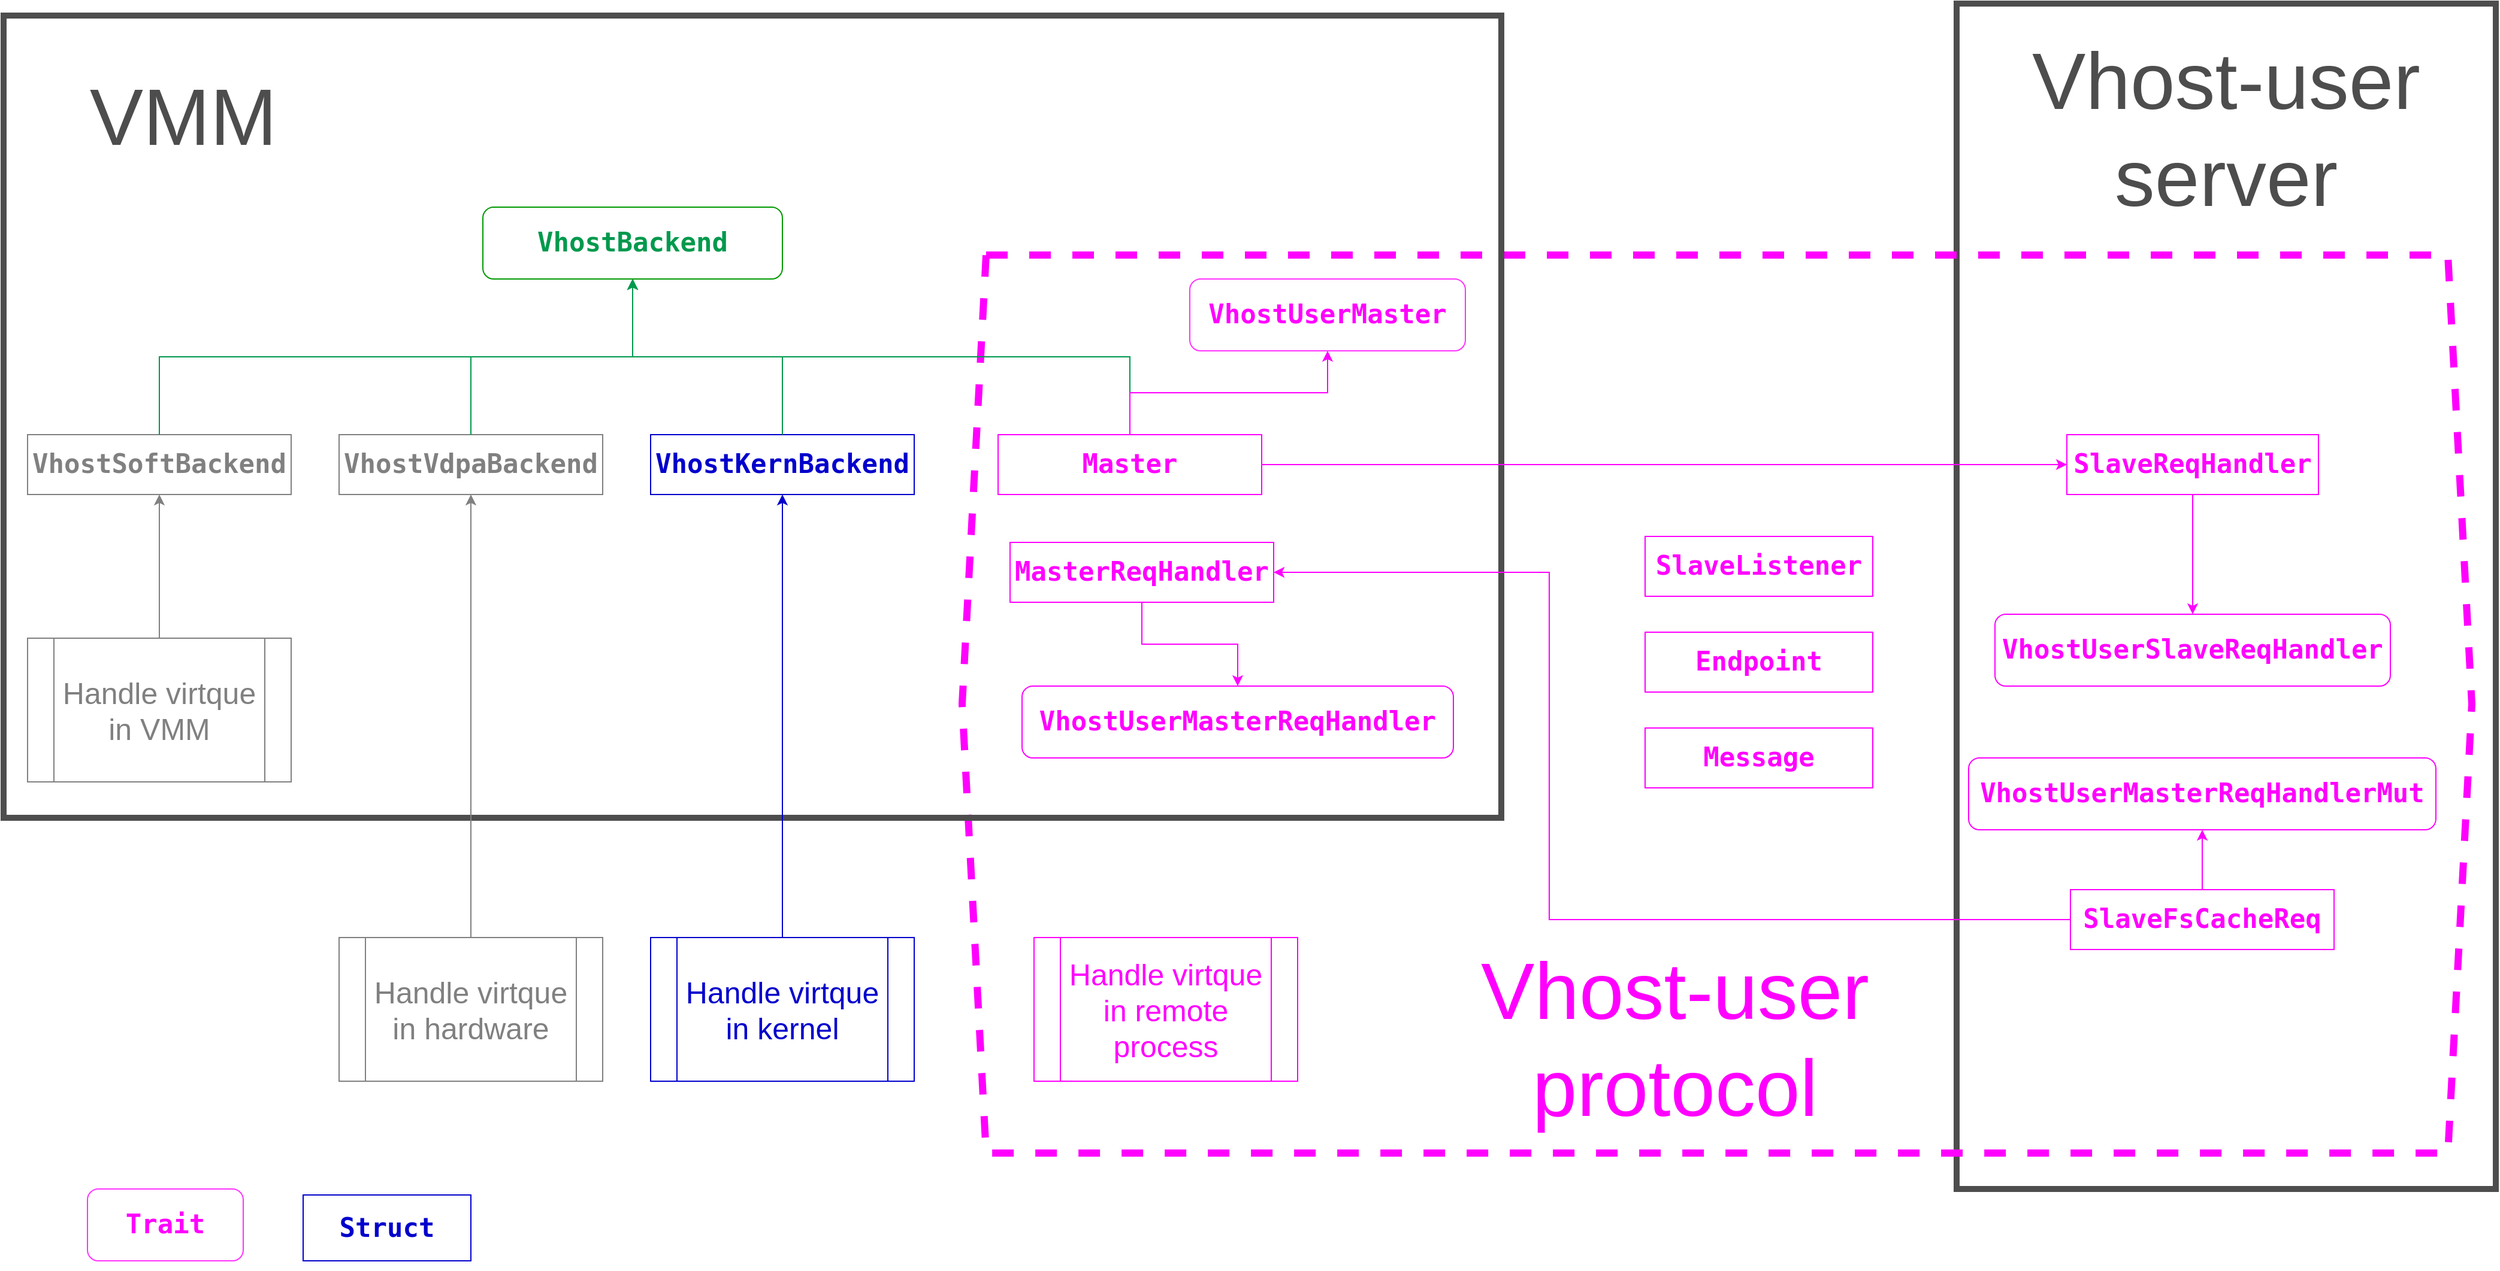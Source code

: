 <mxfile version="14.2.4" type="embed">
    <diagram id="xCgrIAQPDQM0eynUYBOE" name="Page-1">
        <mxGraphModel dx="3446" dy="1284" grid="1" gridSize="10" guides="1" tooltips="1" connect="1" arrows="1" fold="1" page="1" pageScale="1" pageWidth="850" pageHeight="1100" math="0" shadow="0">
            <root>
                <mxCell id="0"/>
                <mxCell id="1" parent="0"/>
                <mxCell id="46" value="&lt;br&gt;&lt;br&gt;&lt;br&gt;&lt;br&gt;&lt;br&gt;&lt;br&gt;&lt;br&gt;&lt;br&gt;&lt;br&gt;&lt;br&gt;&lt;br&gt;&lt;br&gt;&lt;br&gt;&lt;br&gt;&lt;br&gt;&lt;br&gt;" style="rounded=0;whiteSpace=wrap;html=1;labelBackgroundColor=none;sketch=0;fontSize=25;fontColor=#FF00FF;fillColor=none;strokeColor=#4D4D4D;strokeWidth=5;" vertex="1" parent="1">
                    <mxGeometry x="1620" y="27" width="450" height="990" as="geometry"/>
                </mxCell>
                <mxCell id="47" value="" style="shape=hexagon;perimeter=hexagonPerimeter2;whiteSpace=wrap;html=1;fixedSize=1;rounded=0;labelBackgroundColor=none;sketch=0;fillColor=none;fontSize=25;dashed=1;strokeWidth=6;fontColor=#FF00FF;strokeColor=#FF00FF;" vertex="1" parent="1">
                    <mxGeometry x="790" y="237" width="1260" height="750" as="geometry"/>
                </mxCell>
                <mxCell id="44" value="" style="rounded=0;whiteSpace=wrap;html=1;labelBackgroundColor=none;sketch=0;fontSize=25;fontColor=#FF00FF;fillColor=none;strokeColor=#4D4D4D;strokeWidth=5;" vertex="1" parent="1">
                    <mxGeometry x="-10" y="37" width="1250" height="670" as="geometry"/>
                </mxCell>
                <mxCell id="2" value="&lt;pre style=&quot;font-family: &amp;quot;jetbrains mono&amp;quot;, monospace; font-size: 16.5pt;&quot;&gt;MasterReqHandler&lt;/pre&gt;" style="rounded=0;whiteSpace=wrap;html=1;fontStyle=1;labelBackgroundColor=none;fontColor=#FF00FF;strokeColor=#FF00FF;" parent="1" vertex="1">
                    <mxGeometry x="830" y="477" width="220" height="50" as="geometry"/>
                </mxCell>
                <mxCell id="4" value="&lt;pre style=&quot;font-size: 16.5pt; font-weight: 700; font-family: &amp;quot;jetbrains mono&amp;quot;, monospace;&quot;&gt;VhostUserMasterReqHandler&lt;/pre&gt;" style="rounded=1;whiteSpace=wrap;html=1;labelBackgroundColor=none;fontColor=#FF00FF;strokeColor=#FF00FF;" parent="1" vertex="1">
                    <mxGeometry x="840" y="597" width="360" height="60" as="geometry"/>
                </mxCell>
                <mxCell id="6" style="edgeStyle=orthogonalEdgeStyle;rounded=0;orthogonalLoop=1;jettySize=auto;html=1;exitX=0;exitY=0.5;exitDx=0;exitDy=0;entryX=1;entryY=0.5;entryDx=0;entryDy=0;labelBackgroundColor=none;fontColor=#FF00FF;strokeColor=#FF00FF;" edge="1" parent="1" source="5" target="2">
                    <mxGeometry relative="1" as="geometry">
                        <Array as="points">
                            <mxPoint x="1280" y="792"/>
                            <mxPoint x="1280" y="502"/>
                        </Array>
                    </mxGeometry>
                </mxCell>
                <mxCell id="5" value="&lt;pre style=&quot;font-family: &amp;quot;jetbrains mono&amp;quot;, monospace; font-size: 16.5pt;&quot;&gt;&lt;pre style=&quot;font-family: &amp;quot;jetbrains mono&amp;quot; , monospace ; font-size: 16.5pt&quot;&gt;SlaveFsCacheReq&lt;/pre&gt;&lt;/pre&gt;" style="rounded=0;whiteSpace=wrap;html=1;fontStyle=1;labelBackgroundColor=none;fontColor=#FF00FF;strokeColor=#FF00FF;" parent="1" vertex="1">
                    <mxGeometry x="1715" y="767" width="220" height="50" as="geometry"/>
                </mxCell>
                <mxCell id="7" value="&lt;pre style=&quot;font-size: 16.5pt; font-weight: 700; font-family: &amp;quot;jetbrains mono&amp;quot;, monospace;&quot;&gt;VhostUserMasterReqHandlerMut&lt;/pre&gt;" style="rounded=1;whiteSpace=wrap;html=1;labelBackgroundColor=none;fontColor=#FF00FF;strokeColor=#FF00FF;" vertex="1" parent="1">
                    <mxGeometry x="1630" y="657" width="390" height="60" as="geometry"/>
                </mxCell>
                <mxCell id="8" style="edgeStyle=orthogonalEdgeStyle;rounded=0;orthogonalLoop=1;jettySize=auto;html=1;exitX=0.5;exitY=1;exitDx=0;exitDy=0;labelBackgroundColor=none;fontColor=#FF00FF;strokeColor=#FF00FF;" edge="1" parent="1" source="2" target="4">
                    <mxGeometry relative="1" as="geometry">
                        <mxPoint x="950" y="657" as="sourcePoint"/>
                        <mxPoint x="680" y="717" as="targetPoint"/>
                    </mxGeometry>
                </mxCell>
                <mxCell id="10" value="&lt;pre style=&quot;font-family: &amp;quot;jetbrains mono&amp;quot;, monospace; font-size: 16.5pt;&quot;&gt;&lt;pre style=&quot;font-family: &amp;quot;jetbrains mono&amp;quot; , monospace ; font-size: 16.5pt&quot;&gt;SlaveListener&lt;/pre&gt;&lt;/pre&gt;" style="rounded=0;whiteSpace=wrap;html=1;fontStyle=1;labelBackgroundColor=none;fontColor=#FF00FF;strokeColor=#FF00FF;" vertex="1" parent="1">
                    <mxGeometry x="1360" y="472" width="190" height="50" as="geometry"/>
                </mxCell>
                <mxCell id="11" value="&lt;pre style=&quot;font-family: &amp;quot;jetbrains mono&amp;quot;, monospace; font-size: 16.5pt;&quot;&gt;&lt;pre style=&quot;font-family: &amp;quot;jetbrains mono&amp;quot; , monospace ; font-size: 16.5pt&quot;&gt;&lt;pre style=&quot;font-family: &amp;quot;jetbrains mono&amp;quot; , monospace ; font-size: 16.5pt&quot;&gt;SlaveReqHandler&lt;/pre&gt;&lt;/pre&gt;&lt;/pre&gt;" style="rounded=0;whiteSpace=wrap;html=1;fontStyle=1;labelBackgroundColor=none;fontColor=#FF00FF;strokeColor=#FF00FF;" vertex="1" parent="1">
                    <mxGeometry x="1712" y="387" width="210" height="50" as="geometry"/>
                </mxCell>
                <mxCell id="14" value="&lt;pre style=&quot;font-size: 16.5pt; font-weight: 700; font-family: &amp;quot;jetbrains mono&amp;quot;, monospace;&quot;&gt;&lt;pre style=&quot;font-family: &amp;quot;jetbrains mono&amp;quot;, monospace; font-size: 16.5pt;&quot;&gt;VhostUserSlaveReqHandler&lt;/pre&gt;&lt;/pre&gt;" style="rounded=1;whiteSpace=wrap;html=1;labelBackgroundColor=none;fontColor=#FF00FF;strokeColor=#FF00FF;" vertex="1" parent="1">
                    <mxGeometry x="1652" y="537" width="330" height="60" as="geometry"/>
                </mxCell>
                <mxCell id="15" style="edgeStyle=orthogonalEdgeStyle;rounded=0;orthogonalLoop=1;jettySize=auto;html=1;exitX=0.5;exitY=1;exitDx=0;exitDy=0;entryX=0.5;entryY=0;entryDx=0;entryDy=0;labelBackgroundColor=none;fontColor=#FF00FF;strokeColor=#FF00FF;" edge="1" parent="1" source="11" target="14">
                    <mxGeometry relative="1" as="geometry">
                        <mxPoint x="1202" y="567" as="sourcePoint"/>
                        <mxPoint x="1202" y="667" as="targetPoint"/>
                    </mxGeometry>
                </mxCell>
                <mxCell id="16" value="&lt;pre style=&quot;font-size: 16.5pt; font-weight: 700; font-family: &amp;quot;jetbrains mono&amp;quot;, monospace;&quot;&gt;VhostBackend&lt;/pre&gt;" style="rounded=1;whiteSpace=wrap;html=1;labelBackgroundColor=none;fontColor=#00994D;strokeColor=#009900;" vertex="1" parent="1">
                    <mxGeometry x="390" y="197" width="250" height="60" as="geometry"/>
                </mxCell>
                <mxCell id="17" value="&lt;pre style=&quot;font-family: &amp;quot;jetbrains mono&amp;quot;, monospace; font-size: 16.5pt;&quot;&gt;VhostKernBackend&lt;/pre&gt;" style="rounded=0;whiteSpace=wrap;html=1;fontStyle=1;labelBackgroundColor=none;strokeColor=#0000CC;fontColor=#0000CC;" vertex="1" parent="1">
                    <mxGeometry x="530" y="387" width="220" height="50" as="geometry"/>
                </mxCell>
                <mxCell id="18" value="&lt;pre style=&quot;font-family: &amp;quot;jetbrains mono&amp;quot;, monospace; font-size: 16.5pt;&quot;&gt;VhostVdpaBackend&lt;/pre&gt;" style="rounded=0;whiteSpace=wrap;html=1;fontStyle=1;labelBackgroundColor=none;fontColor=#808080;strokeColor=#808080;" vertex="1" parent="1">
                    <mxGeometry x="270" y="387" width="220" height="50" as="geometry"/>
                </mxCell>
                <mxCell id="19" value="&lt;pre style=&quot;font-family: &amp;quot;jetbrains mono&amp;quot; , monospace ; font-size: 16.5pt&quot;&gt;Master&lt;/pre&gt;" style="rounded=0;whiteSpace=wrap;html=1;fontStyle=1;labelBackgroundColor=none;fontColor=#FF00FF;strokeColor=#FF00FF;" vertex="1" parent="1">
                    <mxGeometry x="820" y="387" width="220" height="50" as="geometry"/>
                </mxCell>
                <mxCell id="20" value="&lt;pre style=&quot;font-family: &amp;quot;jetbrains mono&amp;quot; , monospace ; font-size: 16.5pt&quot;&gt;VhostSoftBackend&lt;/pre&gt;" style="rounded=0;whiteSpace=wrap;html=1;fontStyle=1;labelBackgroundColor=none;fontColor=#808080;strokeColor=#808080;" vertex="1" parent="1">
                    <mxGeometry x="10" y="387" width="220" height="50" as="geometry"/>
                </mxCell>
                <mxCell id="21" value="Handle virtque in VMM" style="shape=process;whiteSpace=wrap;html=1;backgroundOutline=1;rounded=0;labelBackgroundColor=none;sketch=0;fontSize=25;fontColor=#808080;strokeColor=#808080;" vertex="1" parent="1">
                    <mxGeometry x="10" y="557" width="220" height="120" as="geometry"/>
                </mxCell>
                <mxCell id="23" value="Handle virtque in hardware" style="shape=process;whiteSpace=wrap;html=1;backgroundOutline=1;rounded=0;labelBackgroundColor=none;sketch=0;fontSize=25;fontColor=#808080;strokeColor=#808080;" vertex="1" parent="1">
                    <mxGeometry x="270" y="807" width="220" height="120" as="geometry"/>
                </mxCell>
                <mxCell id="24" value="Handle virtque in kernel" style="shape=process;whiteSpace=wrap;html=1;backgroundOutline=1;rounded=0;labelBackgroundColor=none;sketch=0;fontSize=25;strokeColor=#0000CC;fontColor=#0000CC;" vertex="1" parent="1">
                    <mxGeometry x="530" y="807" width="220" height="120" as="geometry"/>
                </mxCell>
                <mxCell id="25" style="edgeStyle=orthogonalEdgeStyle;rounded=0;orthogonalLoop=1;jettySize=auto;html=1;exitX=0.5;exitY=0;exitDx=0;exitDy=0;labelBackgroundColor=none;entryX=0.5;entryY=1;entryDx=0;entryDy=0;strokeColor=#0000CC;" edge="1" parent="1" source="24" target="17">
                    <mxGeometry relative="1" as="geometry">
                        <mxPoint x="930" y="647" as="sourcePoint"/>
                        <mxPoint x="930" y="747" as="targetPoint"/>
                    </mxGeometry>
                </mxCell>
                <mxCell id="26" style="edgeStyle=orthogonalEdgeStyle;rounded=0;orthogonalLoop=1;jettySize=auto;html=1;exitX=1;exitY=0.5;exitDx=0;exitDy=0;labelBackgroundColor=none;entryX=0;entryY=0.5;entryDx=0;entryDy=0;fontColor=#FF00FF;strokeColor=#FF00FF;" edge="1" parent="1" source="19" target="11">
                    <mxGeometry relative="1" as="geometry">
                        <mxPoint x="840" y="917" as="sourcePoint"/>
                        <mxPoint x="840" y="1017" as="targetPoint"/>
                    </mxGeometry>
                </mxCell>
                <mxCell id="27" style="edgeStyle=orthogonalEdgeStyle;rounded=0;orthogonalLoop=1;jettySize=auto;html=1;exitX=0.5;exitY=0;exitDx=0;exitDy=0;labelBackgroundColor=none;entryX=0.5;entryY=1;entryDx=0;entryDy=0;fontColor=#808080;strokeColor=#808080;" edge="1" parent="1" source="23" target="18">
                    <mxGeometry relative="1" as="geometry">
                        <mxPoint x="420" y="807" as="sourcePoint"/>
                        <mxPoint x="420" y="907" as="targetPoint"/>
                    </mxGeometry>
                </mxCell>
                <mxCell id="28" style="edgeStyle=orthogonalEdgeStyle;rounded=0;orthogonalLoop=1;jettySize=auto;html=1;exitX=0.5;exitY=0;exitDx=0;exitDy=0;labelBackgroundColor=none;entryX=0.5;entryY=1;entryDx=0;entryDy=0;fontColor=#808080;strokeColor=#808080;" edge="1" parent="1" source="21" target="20">
                    <mxGeometry relative="1" as="geometry">
                        <mxPoint x="240" y="857" as="sourcePoint"/>
                        <mxPoint x="240" y="957" as="targetPoint"/>
                    </mxGeometry>
                </mxCell>
                <mxCell id="30" style="edgeStyle=orthogonalEdgeStyle;rounded=0;orthogonalLoop=1;jettySize=auto;html=1;exitX=0.5;exitY=0;exitDx=0;exitDy=0;labelBackgroundColor=none;entryX=0.5;entryY=1;entryDx=0;entryDy=0;strokeColor=#00994D;" edge="1" parent="1" source="20" target="16">
                    <mxGeometry relative="1" as="geometry">
                        <mxPoint x="910" y="647" as="sourcePoint"/>
                        <mxPoint x="910" y="747" as="targetPoint"/>
                    </mxGeometry>
                </mxCell>
                <mxCell id="31" style="edgeStyle=orthogonalEdgeStyle;rounded=0;orthogonalLoop=1;jettySize=auto;html=1;exitX=0.5;exitY=0;exitDx=0;exitDy=0;labelBackgroundColor=none;strokeColor=#00994D;entryX=0.5;entryY=1;entryDx=0;entryDy=0;" edge="1" parent="1" source="18" target="16">
                    <mxGeometry relative="1" as="geometry">
                        <mxPoint x="1000" y="177" as="sourcePoint"/>
                        <mxPoint x="530" y="227" as="targetPoint"/>
                    </mxGeometry>
                </mxCell>
                <mxCell id="32" style="edgeStyle=orthogonalEdgeStyle;rounded=0;orthogonalLoop=1;jettySize=auto;html=1;exitX=0.5;exitY=0;exitDx=0;exitDy=0;labelBackgroundColor=none;entryX=0.5;entryY=1;entryDx=0;entryDy=0;strokeColor=#00994D;" edge="1" parent="1" source="17" target="16">
                    <mxGeometry relative="1" as="geometry">
                        <mxPoint x="1010" y="127" as="sourcePoint"/>
                        <mxPoint x="1505" y="-73" as="targetPoint"/>
                    </mxGeometry>
                </mxCell>
                <mxCell id="35" value="&lt;pre style=&quot;font-family: &amp;quot;jetbrains mono&amp;quot; , monospace ; font-size: 16.5pt&quot;&gt;&lt;pre style=&quot;font-family: &amp;quot;jetbrains mono&amp;quot; , monospace ; font-size: 16.5pt&quot;&gt;Endpoint&lt;/pre&gt;&lt;/pre&gt;" style="rounded=0;whiteSpace=wrap;html=1;fontStyle=1;labelBackgroundColor=none;fontColor=#FF00FF;strokeColor=#FF00FF;" vertex="1" parent="1">
                    <mxGeometry x="1360" y="552" width="190" height="50" as="geometry"/>
                </mxCell>
                <mxCell id="36" value="&lt;pre style=&quot;font-family: &amp;quot;jetbrains mono&amp;quot; , monospace ; font-size: 16.5pt&quot;&gt;&lt;pre style=&quot;font-family: &amp;quot;jetbrains mono&amp;quot; , monospace ; font-size: 16.5pt&quot;&gt;Message&lt;/pre&gt;&lt;/pre&gt;" style="rounded=0;whiteSpace=wrap;html=1;fontStyle=1;labelBackgroundColor=none;fontColor=#FF00FF;strokeColor=#FF00FF;" vertex="1" parent="1">
                    <mxGeometry x="1360" y="632" width="190" height="50" as="geometry"/>
                </mxCell>
                <mxCell id="37" value="&lt;pre style=&quot;font-size: 16.5pt ; font-weight: 700 ; font-family: &amp;quot;jetbrains mono&amp;quot; , monospace&quot;&gt;&lt;pre style=&quot;font-family: &amp;quot;jetbrains mono&amp;quot; , monospace ; font-size: 16.5pt&quot;&gt;VhostUserMaster&lt;/pre&gt;&lt;/pre&gt;" style="rounded=1;whiteSpace=wrap;html=1;labelBackgroundColor=none;strokeColor=#FF33FF;fontColor=#FF00FF;" vertex="1" parent="1">
                    <mxGeometry x="980" y="257" width="230" height="60" as="geometry"/>
                </mxCell>
                <mxCell id="38" style="edgeStyle=orthogonalEdgeStyle;rounded=0;orthogonalLoop=1;jettySize=auto;html=1;exitX=0.5;exitY=0;exitDx=0;exitDy=0;labelBackgroundColor=none;entryX=0.5;entryY=1;entryDx=0;entryDy=0;strokeColor=#00994D;" edge="1" parent="1" source="19" target="16">
                    <mxGeometry relative="1" as="geometry">
                        <mxPoint x="1030" y="527" as="sourcePoint"/>
                        <mxPoint x="515" y="257" as="targetPoint"/>
                    </mxGeometry>
                </mxCell>
                <mxCell id="39" value="Handle virtque in remote process" style="shape=process;whiteSpace=wrap;html=1;backgroundOutline=1;rounded=0;labelBackgroundColor=none;sketch=0;fontSize=25;fontColor=#FF00FF;strokeColor=#FF00FF;" vertex="1" parent="1">
                    <mxGeometry x="850" y="807" width="220" height="120" as="geometry"/>
                </mxCell>
                <mxCell id="41" style="edgeStyle=orthogonalEdgeStyle;rounded=0;orthogonalLoop=1;jettySize=auto;html=1;exitX=0.5;exitY=0;exitDx=0;exitDy=0;entryX=0.5;entryY=1;entryDx=0;entryDy=0;labelBackgroundColor=none;fontColor=#FF00FF;strokeColor=#FF00FF;" edge="1" parent="1" source="5" target="7">
                    <mxGeometry relative="1" as="geometry">
                        <mxPoint x="1860" y="187" as="sourcePoint"/>
                        <mxPoint x="1860" y="267" as="targetPoint"/>
                    </mxGeometry>
                </mxCell>
                <mxCell id="43" style="edgeStyle=orthogonalEdgeStyle;rounded=0;orthogonalLoop=1;jettySize=auto;html=1;exitX=0.5;exitY=0;exitDx=0;exitDy=0;labelBackgroundColor=none;entryX=0.5;entryY=1;entryDx=0;entryDy=0;strokeColor=#FF00FF;" edge="1" parent="1" source="19" target="37">
                    <mxGeometry relative="1" as="geometry">
                        <mxPoint x="1430" y="187" as="sourcePoint"/>
                        <mxPoint x="2102" y="187" as="targetPoint"/>
                    </mxGeometry>
                </mxCell>
                <mxCell id="49" value="&lt;pre style=&quot;font-size: 16.5pt ; font-weight: 700 ; font-family: &amp;#34;jetbrains mono&amp;#34; , monospace&quot;&gt;&lt;pre style=&quot;font-family: &amp;#34;jetbrains mono&amp;#34; , monospace ; font-size: 16.5pt&quot;&gt;Trait&lt;/pre&gt;&lt;/pre&gt;" style="rounded=1;whiteSpace=wrap;html=1;labelBackgroundColor=none;strokeColor=#FF33FF;fontColor=#FF00FF;" vertex="1" parent="1">
                    <mxGeometry x="60" y="1017" width="130" height="60" as="geometry"/>
                </mxCell>
                <mxCell id="51" value="Vhost-user protocol" style="rounded=1;whiteSpace=wrap;html=1;dashed=1;labelBackgroundColor=none;sketch=0;strokeWidth=5;fontSize=67;fontColor=#FF00FF;fillColor=none;strokeColor=none;" vertex="1" parent="1">
                    <mxGeometry x="1220" y="817" width="330" height="150" as="geometry"/>
                </mxCell>
                <mxCell id="52" value="Vhost-user server" style="rounded=1;whiteSpace=wrap;html=1;dashed=1;labelBackgroundColor=none;sketch=0;strokeWidth=5;fontSize=67;fillColor=none;strokeColor=none;fontColor=#4D4D4D;" vertex="1" parent="1">
                    <mxGeometry x="1680" y="57" width="330" height="150" as="geometry"/>
                </mxCell>
                <mxCell id="53" value="VMM" style="rounded=1;whiteSpace=wrap;html=1;dashed=1;labelBackgroundColor=none;sketch=0;strokeWidth=5;fontSize=67;fillColor=none;strokeColor=none;fontColor=#4D4D4D;" vertex="1" parent="1">
                    <mxGeometry x="20" y="47" width="240" height="150" as="geometry"/>
                </mxCell>
                <mxCell id="54" value="&lt;pre style=&quot;font-family: &amp;#34;jetbrains mono&amp;#34; , monospace ; font-size: 16.5pt&quot;&gt;Struct&lt;/pre&gt;" style="rounded=0;whiteSpace=wrap;html=1;fontStyle=1;labelBackgroundColor=none;strokeColor=#0000CC;fontColor=#0000CC;" vertex="1" parent="1">
                    <mxGeometry x="240" y="1022" width="140" height="55" as="geometry"/>
                </mxCell>
            </root>
        </mxGraphModel>
    </diagram>
</mxfile>